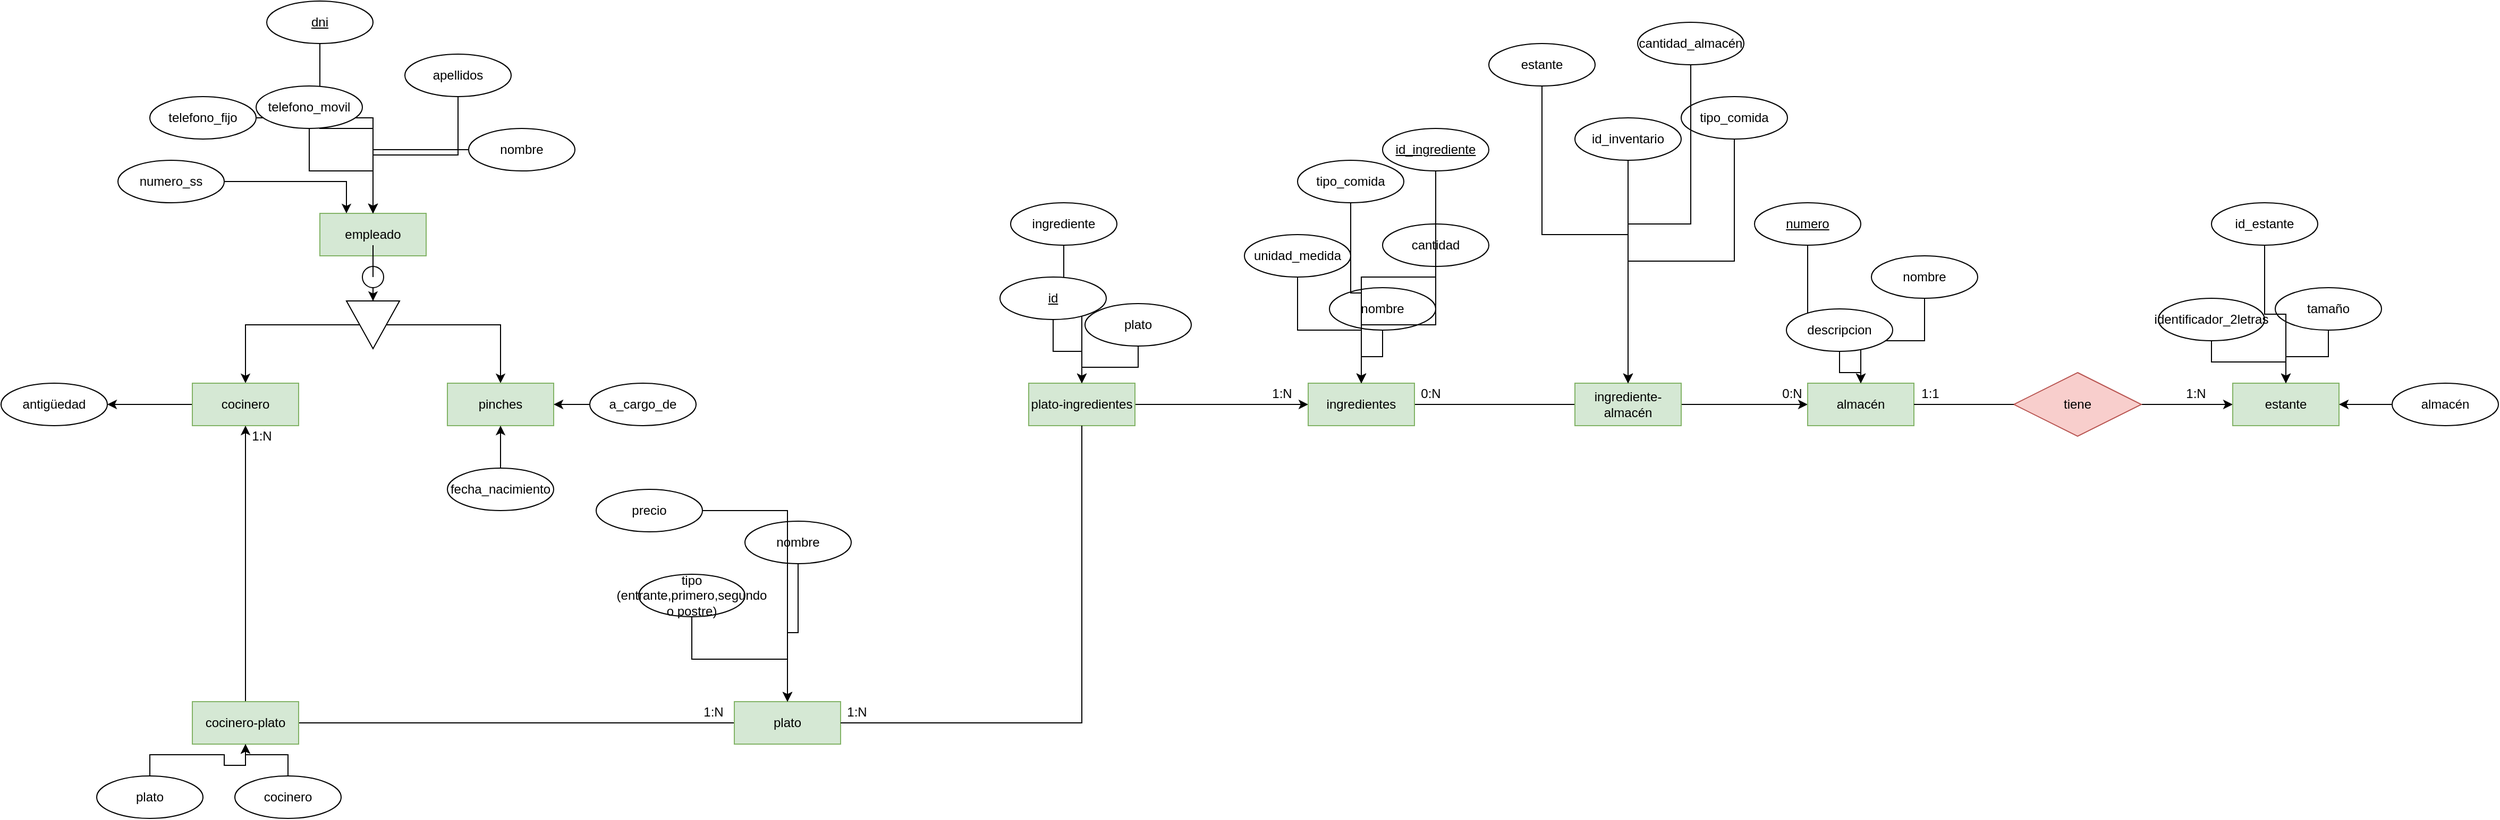 <mxfile version="15.4.0" type="device"><diagram id="g11JvXkjhrrvwWqLlyCQ" name="Página-1"><mxGraphModel dx="2310" dy="867" grid="1" gridSize="10" guides="1" tooltips="1" connect="1" arrows="1" fold="1" page="1" pageScale="1" pageWidth="827" pageHeight="1169" math="0" shadow="0"><root><mxCell id="0"/><mxCell id="1" parent="0"/><mxCell id="Ue7ODkaEjXVOca4Xw8Ct-16" style="edgeStyle=orthogonalEdgeStyle;rounded=0;orthogonalLoop=1;jettySize=auto;html=1;startArrow=none;" edge="1" parent="1" source="Ue7ODkaEjXVOca4Xw8Ct-21" target="Ue7ODkaEjXVOca4Xw8Ct-15"><mxGeometry relative="1" as="geometry"/></mxCell><mxCell id="Ue7ODkaEjXVOca4Xw8Ct-1" value="empleado" style="whiteSpace=wrap;html=1;align=center;fillColor=#d5e8d4;strokeColor=#82b366;" vertex="1" parent="1"><mxGeometry x="60" y="320" width="100" height="40" as="geometry"/></mxCell><mxCell id="Ue7ODkaEjXVOca4Xw8Ct-9" style="edgeStyle=orthogonalEdgeStyle;rounded=0;orthogonalLoop=1;jettySize=auto;html=1;" edge="1" parent="1" source="Ue7ODkaEjXVOca4Xw8Ct-2" target="Ue7ODkaEjXVOca4Xw8Ct-1"><mxGeometry relative="1" as="geometry"/></mxCell><mxCell id="Ue7ODkaEjXVOca4Xw8Ct-2" value="nombre" style="ellipse;whiteSpace=wrap;html=1;align=center;" vertex="1" parent="1"><mxGeometry x="200" y="240" width="100" height="40" as="geometry"/></mxCell><mxCell id="Ue7ODkaEjXVOca4Xw8Ct-10" style="edgeStyle=orthogonalEdgeStyle;rounded=0;orthogonalLoop=1;jettySize=auto;html=1;" edge="1" parent="1" source="Ue7ODkaEjXVOca4Xw8Ct-3" target="Ue7ODkaEjXVOca4Xw8Ct-1"><mxGeometry relative="1" as="geometry"/></mxCell><mxCell id="Ue7ODkaEjXVOca4Xw8Ct-3" value="apellidos" style="ellipse;whiteSpace=wrap;html=1;align=center;" vertex="1" parent="1"><mxGeometry x="140" y="170" width="100" height="40" as="geometry"/></mxCell><mxCell id="Ue7ODkaEjXVOca4Xw8Ct-8" style="edgeStyle=orthogonalEdgeStyle;rounded=0;orthogonalLoop=1;jettySize=auto;html=1;" edge="1" parent="1" source="Ue7ODkaEjXVOca4Xw8Ct-4" target="Ue7ODkaEjXVOca4Xw8Ct-1"><mxGeometry relative="1" as="geometry"/></mxCell><mxCell id="Ue7ODkaEjXVOca4Xw8Ct-4" value="&lt;u&gt;dni&lt;/u&gt;" style="ellipse;whiteSpace=wrap;html=1;align=center;" vertex="1" parent="1"><mxGeometry x="10" y="120" width="100" height="40" as="geometry"/></mxCell><mxCell id="Ue7ODkaEjXVOca4Xw8Ct-11" style="edgeStyle=orthogonalEdgeStyle;rounded=0;orthogonalLoop=1;jettySize=auto;html=1;entryX=0.25;entryY=0;entryDx=0;entryDy=0;" edge="1" parent="1" source="Ue7ODkaEjXVOca4Xw8Ct-5" target="Ue7ODkaEjXVOca4Xw8Ct-1"><mxGeometry relative="1" as="geometry"/></mxCell><mxCell id="Ue7ODkaEjXVOca4Xw8Ct-5" value="numero_ss" style="ellipse;whiteSpace=wrap;html=1;align=center;" vertex="1" parent="1"><mxGeometry x="-130" y="270" width="100" height="40" as="geometry"/></mxCell><mxCell id="Ue7ODkaEjXVOca4Xw8Ct-12" style="edgeStyle=orthogonalEdgeStyle;rounded=0;orthogonalLoop=1;jettySize=auto;html=1;" edge="1" parent="1" source="Ue7ODkaEjXVOca4Xw8Ct-6" target="Ue7ODkaEjXVOca4Xw8Ct-1"><mxGeometry relative="1" as="geometry"/></mxCell><mxCell id="Ue7ODkaEjXVOca4Xw8Ct-6" value="telefono_fijo" style="ellipse;whiteSpace=wrap;html=1;align=center;" vertex="1" parent="1"><mxGeometry x="-100" y="210" width="100" height="40" as="geometry"/></mxCell><mxCell id="Ue7ODkaEjXVOca4Xw8Ct-13" style="edgeStyle=orthogonalEdgeStyle;rounded=0;orthogonalLoop=1;jettySize=auto;html=1;" edge="1" parent="1" source="Ue7ODkaEjXVOca4Xw8Ct-7" target="Ue7ODkaEjXVOca4Xw8Ct-1"><mxGeometry relative="1" as="geometry"/></mxCell><mxCell id="Ue7ODkaEjXVOca4Xw8Ct-7" value="telefono_movil" style="ellipse;whiteSpace=wrap;html=1;align=center;" vertex="1" parent="1"><mxGeometry y="200" width="100" height="40" as="geometry"/></mxCell><mxCell id="Ue7ODkaEjXVOca4Xw8Ct-18" style="edgeStyle=orthogonalEdgeStyle;rounded=0;orthogonalLoop=1;jettySize=auto;html=1;" edge="1" parent="1" source="Ue7ODkaEjXVOca4Xw8Ct-15" target="Ue7ODkaEjXVOca4Xw8Ct-17"><mxGeometry relative="1" as="geometry"/></mxCell><mxCell id="Ue7ODkaEjXVOca4Xw8Ct-24" style="edgeStyle=orthogonalEdgeStyle;rounded=0;orthogonalLoop=1;jettySize=auto;html=1;" edge="1" parent="1" source="Ue7ODkaEjXVOca4Xw8Ct-15" target="Ue7ODkaEjXVOca4Xw8Ct-23"><mxGeometry relative="1" as="geometry"/></mxCell><mxCell id="Ue7ODkaEjXVOca4Xw8Ct-15" value="" style="triangle;whiteSpace=wrap;html=1;rotation=90;" vertex="1" parent="1"><mxGeometry x="87.5" y="400" width="45" height="50" as="geometry"/></mxCell><mxCell id="Ue7ODkaEjXVOca4Xw8Ct-20" style="edgeStyle=orthogonalEdgeStyle;rounded=0;orthogonalLoop=1;jettySize=auto;html=1;" edge="1" parent="1" source="Ue7ODkaEjXVOca4Xw8Ct-17" target="Ue7ODkaEjXVOca4Xw8Ct-19"><mxGeometry relative="1" as="geometry"/></mxCell><mxCell id="Ue7ODkaEjXVOca4Xw8Ct-17" value="cocinero" style="whiteSpace=wrap;html=1;align=center;fillColor=#d5e8d4;strokeColor=#82b366;" vertex="1" parent="1"><mxGeometry x="-60" y="480" width="100" height="40" as="geometry"/></mxCell><mxCell id="Ue7ODkaEjXVOca4Xw8Ct-19" value="antigüedad" style="ellipse;whiteSpace=wrap;html=1;align=center;" vertex="1" parent="1"><mxGeometry x="-240" y="480" width="100" height="40" as="geometry"/></mxCell><mxCell id="Ue7ODkaEjXVOca4Xw8Ct-21" value="" style="ellipse;whiteSpace=wrap;html=1;aspect=fixed;" vertex="1" parent="1"><mxGeometry x="100" y="370" width="20" height="20" as="geometry"/></mxCell><mxCell id="Ue7ODkaEjXVOca4Xw8Ct-22" value="" style="edgeStyle=orthogonalEdgeStyle;rounded=0;orthogonalLoop=1;jettySize=auto;html=1;endArrow=none;" edge="1" parent="1" source="Ue7ODkaEjXVOca4Xw8Ct-1" target="Ue7ODkaEjXVOca4Xw8Ct-21"><mxGeometry relative="1" as="geometry"><mxPoint x="110" y="360" as="sourcePoint"/><mxPoint x="110" y="402.5" as="targetPoint"/></mxGeometry></mxCell><mxCell id="Ue7ODkaEjXVOca4Xw8Ct-23" value="pinches" style="whiteSpace=wrap;html=1;align=center;fillColor=#d5e8d4;strokeColor=#82b366;" vertex="1" parent="1"><mxGeometry x="180" y="480" width="100" height="40" as="geometry"/></mxCell><mxCell id="Ue7ODkaEjXVOca4Xw8Ct-27" style="edgeStyle=orthogonalEdgeStyle;rounded=0;orthogonalLoop=1;jettySize=auto;html=1;" edge="1" parent="1" source="Ue7ODkaEjXVOca4Xw8Ct-26" target="Ue7ODkaEjXVOca4Xw8Ct-23"><mxGeometry relative="1" as="geometry"/></mxCell><mxCell id="Ue7ODkaEjXVOca4Xw8Ct-26" value="fecha_nacimiento" style="ellipse;whiteSpace=wrap;html=1;align=center;" vertex="1" parent="1"><mxGeometry x="180" y="560" width="100" height="40" as="geometry"/></mxCell><mxCell id="Ue7ODkaEjXVOca4Xw8Ct-37" style="edgeStyle=orthogonalEdgeStyle;rounded=0;orthogonalLoop=1;jettySize=auto;html=1;startArrow=none;" edge="1" parent="1" source="Ue7ODkaEjXVOca4Xw8Ct-41" target="Ue7ODkaEjXVOca4Xw8Ct-36"><mxGeometry relative="1" as="geometry"/></mxCell><mxCell id="Ue7ODkaEjXVOca4Xw8Ct-93" style="edgeStyle=orthogonalEdgeStyle;rounded=0;orthogonalLoop=1;jettySize=auto;html=1;entryX=0.5;entryY=1;entryDx=0;entryDy=0;" edge="1" parent="1" source="Ue7ODkaEjXVOca4Xw8Ct-29" target="Ue7ODkaEjXVOca4Xw8Ct-17"><mxGeometry relative="1" as="geometry"/></mxCell><mxCell id="Ue7ODkaEjXVOca4Xw8Ct-29" value="plato" style="whiteSpace=wrap;html=1;align=center;fillColor=#d5e8d4;strokeColor=#82b366;" vertex="1" parent="1"><mxGeometry x="450" y="780" width="100" height="40" as="geometry"/></mxCell><mxCell id="Ue7ODkaEjXVOca4Xw8Ct-31" style="edgeStyle=orthogonalEdgeStyle;rounded=0;orthogonalLoop=1;jettySize=auto;html=1;" edge="1" parent="1" source="Ue7ODkaEjXVOca4Xw8Ct-30" target="Ue7ODkaEjXVOca4Xw8Ct-29"><mxGeometry relative="1" as="geometry"/></mxCell><mxCell id="Ue7ODkaEjXVOca4Xw8Ct-30" value="nombre" style="ellipse;whiteSpace=wrap;html=1;align=center;" vertex="1" parent="1"><mxGeometry x="460" y="610" width="100" height="40" as="geometry"/></mxCell><mxCell id="Ue7ODkaEjXVOca4Xw8Ct-35" style="edgeStyle=orthogonalEdgeStyle;rounded=0;orthogonalLoop=1;jettySize=auto;html=1;" edge="1" parent="1" source="Ue7ODkaEjXVOca4Xw8Ct-32" target="Ue7ODkaEjXVOca4Xw8Ct-29"><mxGeometry relative="1" as="geometry"/></mxCell><mxCell id="Ue7ODkaEjXVOca4Xw8Ct-32" value="precio" style="ellipse;whiteSpace=wrap;html=1;align=center;" vertex="1" parent="1"><mxGeometry x="320" y="580" width="100" height="40" as="geometry"/></mxCell><mxCell id="Ue7ODkaEjXVOca4Xw8Ct-34" style="edgeStyle=orthogonalEdgeStyle;rounded=0;orthogonalLoop=1;jettySize=auto;html=1;" edge="1" parent="1" source="Ue7ODkaEjXVOca4Xw8Ct-33" target="Ue7ODkaEjXVOca4Xw8Ct-29"><mxGeometry relative="1" as="geometry"/></mxCell><mxCell id="Ue7ODkaEjXVOca4Xw8Ct-33" value="tipo (entrante,primero,segundo o postre)" style="ellipse;whiteSpace=wrap;html=1;align=center;" vertex="1" parent="1"><mxGeometry x="360" y="660" width="100" height="40" as="geometry"/></mxCell><mxCell id="Ue7ODkaEjXVOca4Xw8Ct-67" style="edgeStyle=orthogonalEdgeStyle;rounded=0;orthogonalLoop=1;jettySize=auto;html=1;" edge="1" parent="1" source="Ue7ODkaEjXVOca4Xw8Ct-36" target="Ue7ODkaEjXVOca4Xw8Ct-60"><mxGeometry relative="1" as="geometry"/></mxCell><mxCell id="Ue7ODkaEjXVOca4Xw8Ct-36" value="ingredientes" style="whiteSpace=wrap;html=1;align=center;fillColor=#d5e8d4;strokeColor=#82b366;" vertex="1" parent="1"><mxGeometry x="990" y="480" width="100" height="40" as="geometry"/></mxCell><mxCell id="Ue7ODkaEjXVOca4Xw8Ct-38" value="1:N" style="text;html=1;resizable=0;autosize=1;align=center;verticalAlign=middle;points=[];fillColor=none;strokeColor=none;rounded=0;" vertex="1" parent="1"><mxGeometry x="950" y="480" width="30" height="20" as="geometry"/></mxCell><mxCell id="Ue7ODkaEjXVOca4Xw8Ct-39" value="1:N" style="text;html=1;resizable=0;autosize=1;align=center;verticalAlign=middle;points=[];fillColor=none;strokeColor=none;rounded=0;" vertex="1" parent="1"><mxGeometry x="550" y="780" width="30" height="20" as="geometry"/></mxCell><mxCell id="Ue7ODkaEjXVOca4Xw8Ct-41" value="plato-ingredientes" style="whiteSpace=wrap;html=1;align=center;fillColor=#d5e8d4;strokeColor=#82b366;" vertex="1" parent="1"><mxGeometry x="727" y="480" width="100" height="40" as="geometry"/></mxCell><mxCell id="Ue7ODkaEjXVOca4Xw8Ct-42" value="" style="edgeStyle=orthogonalEdgeStyle;rounded=0;orthogonalLoop=1;jettySize=auto;html=1;endArrow=none;" edge="1" parent="1" source="Ue7ODkaEjXVOca4Xw8Ct-29" target="Ue7ODkaEjXVOca4Xw8Ct-41"><mxGeometry relative="1" as="geometry"><mxPoint x="620" y="500" as="sourcePoint"/><mxPoint x="920" y="500" as="targetPoint"/></mxGeometry></mxCell><mxCell id="Ue7ODkaEjXVOca4Xw8Ct-46" style="edgeStyle=orthogonalEdgeStyle;rounded=0;orthogonalLoop=1;jettySize=auto;html=1;" edge="1" parent="1" source="Ue7ODkaEjXVOca4Xw8Ct-43" target="Ue7ODkaEjXVOca4Xw8Ct-41"><mxGeometry relative="1" as="geometry"/></mxCell><mxCell id="Ue7ODkaEjXVOca4Xw8Ct-43" value="ingrediente" style="ellipse;whiteSpace=wrap;html=1;align=center;" vertex="1" parent="1"><mxGeometry x="710" y="310" width="100" height="40" as="geometry"/></mxCell><mxCell id="Ue7ODkaEjXVOca4Xw8Ct-47" style="edgeStyle=orthogonalEdgeStyle;rounded=0;orthogonalLoop=1;jettySize=auto;html=1;" edge="1" parent="1" source="Ue7ODkaEjXVOca4Xw8Ct-44" target="Ue7ODkaEjXVOca4Xw8Ct-41"><mxGeometry relative="1" as="geometry"/></mxCell><mxCell id="Ue7ODkaEjXVOca4Xw8Ct-44" value="plato" style="ellipse;whiteSpace=wrap;html=1;align=center;" vertex="1" parent="1"><mxGeometry x="780" y="405" width="100" height="40" as="geometry"/></mxCell><mxCell id="Ue7ODkaEjXVOca4Xw8Ct-49" style="edgeStyle=orthogonalEdgeStyle;rounded=0;orthogonalLoop=1;jettySize=auto;html=1;" edge="1" parent="1" source="Ue7ODkaEjXVOca4Xw8Ct-45" target="Ue7ODkaEjXVOca4Xw8Ct-41"><mxGeometry relative="1" as="geometry"/></mxCell><mxCell id="Ue7ODkaEjXVOca4Xw8Ct-45" value="&lt;u&gt;id&lt;/u&gt;" style="ellipse;whiteSpace=wrap;html=1;align=center;" vertex="1" parent="1"><mxGeometry x="700" y="380" width="100" height="40" as="geometry"/></mxCell><mxCell id="Ue7ODkaEjXVOca4Xw8Ct-55" style="edgeStyle=orthogonalEdgeStyle;rounded=0;orthogonalLoop=1;jettySize=auto;html=1;" edge="1" parent="1" source="Ue7ODkaEjXVOca4Xw8Ct-50" target="Ue7ODkaEjXVOca4Xw8Ct-36"><mxGeometry relative="1" as="geometry"/></mxCell><mxCell id="Ue7ODkaEjXVOca4Xw8Ct-50" value="nombre" style="ellipse;whiteSpace=wrap;html=1;align=center;" vertex="1" parent="1"><mxGeometry x="1010" y="390" width="100" height="40" as="geometry"/></mxCell><mxCell id="Ue7ODkaEjXVOca4Xw8Ct-54" style="edgeStyle=orthogonalEdgeStyle;rounded=0;orthogonalLoop=1;jettySize=auto;html=1;" edge="1" parent="1" source="Ue7ODkaEjXVOca4Xw8Ct-51" target="Ue7ODkaEjXVOca4Xw8Ct-36"><mxGeometry relative="1" as="geometry"/></mxCell><mxCell id="Ue7ODkaEjXVOca4Xw8Ct-51" value="unidad_medida" style="ellipse;whiteSpace=wrap;html=1;align=center;" vertex="1" parent="1"><mxGeometry x="930" y="340" width="100" height="40" as="geometry"/></mxCell><mxCell id="Ue7ODkaEjXVOca4Xw8Ct-56" style="edgeStyle=orthogonalEdgeStyle;rounded=0;orthogonalLoop=1;jettySize=auto;html=1;" edge="1" parent="1" source="Ue7ODkaEjXVOca4Xw8Ct-52" target="Ue7ODkaEjXVOca4Xw8Ct-36"><mxGeometry relative="1" as="geometry"/></mxCell><mxCell id="Ue7ODkaEjXVOca4Xw8Ct-52" value="cantidad" style="ellipse;whiteSpace=wrap;html=1;align=center;" vertex="1" parent="1"><mxGeometry x="1060" y="330" width="100" height="40" as="geometry"/></mxCell><mxCell id="Ue7ODkaEjXVOca4Xw8Ct-57" style="edgeStyle=orthogonalEdgeStyle;rounded=0;orthogonalLoop=1;jettySize=auto;html=1;" edge="1" parent="1" source="Ue7ODkaEjXVOca4Xw8Ct-53" target="Ue7ODkaEjXVOca4Xw8Ct-36"><mxGeometry relative="1" as="geometry"/></mxCell><mxCell id="Ue7ODkaEjXVOca4Xw8Ct-53" value="tipo_comida" style="ellipse;whiteSpace=wrap;html=1;align=center;" vertex="1" parent="1"><mxGeometry x="980" y="270" width="100" height="40" as="geometry"/></mxCell><mxCell id="Ue7ODkaEjXVOca4Xw8Ct-59" style="edgeStyle=orthogonalEdgeStyle;rounded=0;orthogonalLoop=1;jettySize=auto;html=1;" edge="1" parent="1" source="Ue7ODkaEjXVOca4Xw8Ct-58" target="Ue7ODkaEjXVOca4Xw8Ct-36"><mxGeometry relative="1" as="geometry"/></mxCell><mxCell id="Ue7ODkaEjXVOca4Xw8Ct-58" value="&lt;u&gt;id_ingrediente&lt;/u&gt;" style="ellipse;whiteSpace=wrap;html=1;align=center;" vertex="1" parent="1"><mxGeometry x="1060" y="240" width="100" height="40" as="geometry"/></mxCell><mxCell id="Ue7ODkaEjXVOca4Xw8Ct-82" style="edgeStyle=orthogonalEdgeStyle;rounded=0;orthogonalLoop=1;jettySize=auto;html=1;startArrow=none;" edge="1" parent="1" source="Ue7ODkaEjXVOca4Xw8Ct-85" target="Ue7ODkaEjXVOca4Xw8Ct-77"><mxGeometry relative="1" as="geometry"/></mxCell><mxCell id="Ue7ODkaEjXVOca4Xw8Ct-60" value="almacén" style="whiteSpace=wrap;html=1;align=center;fillColor=#d5e8d4;strokeColor=#82b366;" vertex="1" parent="1"><mxGeometry x="1460" y="480" width="100" height="40" as="geometry"/></mxCell><mxCell id="Ue7ODkaEjXVOca4Xw8Ct-65" style="edgeStyle=orthogonalEdgeStyle;rounded=0;orthogonalLoop=1;jettySize=auto;html=1;" edge="1" parent="1" source="Ue7ODkaEjXVOca4Xw8Ct-61" target="Ue7ODkaEjXVOca4Xw8Ct-60"><mxGeometry relative="1" as="geometry"/></mxCell><mxCell id="Ue7ODkaEjXVOca4Xw8Ct-61" value="nombre" style="ellipse;whiteSpace=wrap;html=1;align=center;" vertex="1" parent="1"><mxGeometry x="1520" y="360" width="100" height="40" as="geometry"/></mxCell><mxCell id="Ue7ODkaEjXVOca4Xw8Ct-66" style="edgeStyle=orthogonalEdgeStyle;rounded=0;orthogonalLoop=1;jettySize=auto;html=1;" edge="1" parent="1" source="Ue7ODkaEjXVOca4Xw8Ct-62" target="Ue7ODkaEjXVOca4Xw8Ct-60"><mxGeometry relative="1" as="geometry"/></mxCell><mxCell id="Ue7ODkaEjXVOca4Xw8Ct-62" value="&lt;u&gt;numero&lt;/u&gt;" style="ellipse;whiteSpace=wrap;html=1;align=center;" vertex="1" parent="1"><mxGeometry x="1410" y="310" width="100" height="40" as="geometry"/></mxCell><mxCell id="Ue7ODkaEjXVOca4Xw8Ct-64" style="edgeStyle=orthogonalEdgeStyle;rounded=0;orthogonalLoop=1;jettySize=auto;html=1;" edge="1" parent="1" source="Ue7ODkaEjXVOca4Xw8Ct-63" target="Ue7ODkaEjXVOca4Xw8Ct-60"><mxGeometry relative="1" as="geometry"/></mxCell><mxCell id="Ue7ODkaEjXVOca4Xw8Ct-63" value="descripcion" style="ellipse;whiteSpace=wrap;html=1;align=center;" vertex="1" parent="1"><mxGeometry x="1440" y="410" width="100" height="40" as="geometry"/></mxCell><mxCell id="Ue7ODkaEjXVOca4Xw8Ct-68" value="0:N" style="text;html=1;resizable=0;autosize=1;align=center;verticalAlign=middle;points=[];fillColor=none;strokeColor=none;rounded=0;" vertex="1" parent="1"><mxGeometry x="1430" y="480" width="30" height="20" as="geometry"/></mxCell><mxCell id="Ue7ODkaEjXVOca4Xw8Ct-69" value="0:N" style="text;html=1;resizable=0;autosize=1;align=center;verticalAlign=middle;points=[];fillColor=none;strokeColor=none;rounded=0;" vertex="1" parent="1"><mxGeometry x="1090" y="480" width="30" height="20" as="geometry"/></mxCell><mxCell id="Ue7ODkaEjXVOca4Xw8Ct-70" value="ingrediente-almacén" style="whiteSpace=wrap;html=1;align=center;fillColor=#d5e8d4;strokeColor=#82b366;" vertex="1" parent="1"><mxGeometry x="1241" y="480" width="100" height="40" as="geometry"/></mxCell><mxCell id="Ue7ODkaEjXVOca4Xw8Ct-75" style="edgeStyle=orthogonalEdgeStyle;rounded=0;orthogonalLoop=1;jettySize=auto;html=1;" edge="1" parent="1" source="Ue7ODkaEjXVOca4Xw8Ct-71" target="Ue7ODkaEjXVOca4Xw8Ct-70"><mxGeometry relative="1" as="geometry"/></mxCell><mxCell id="Ue7ODkaEjXVOca4Xw8Ct-71" value="tipo_comida" style="ellipse;whiteSpace=wrap;html=1;align=center;" vertex="1" parent="1"><mxGeometry x="1341" y="210" width="100" height="40" as="geometry"/></mxCell><mxCell id="Ue7ODkaEjXVOca4Xw8Ct-74" style="edgeStyle=orthogonalEdgeStyle;rounded=0;orthogonalLoop=1;jettySize=auto;html=1;" edge="1" parent="1" source="Ue7ODkaEjXVOca4Xw8Ct-72" target="Ue7ODkaEjXVOca4Xw8Ct-70"><mxGeometry relative="1" as="geometry"/></mxCell><mxCell id="Ue7ODkaEjXVOca4Xw8Ct-72" value="estante" style="ellipse;whiteSpace=wrap;html=1;align=center;" vertex="1" parent="1"><mxGeometry x="1160" y="160" width="100" height="40" as="geometry"/></mxCell><mxCell id="Ue7ODkaEjXVOca4Xw8Ct-76" style="edgeStyle=orthogonalEdgeStyle;rounded=0;orthogonalLoop=1;jettySize=auto;html=1;" edge="1" parent="1" source="Ue7ODkaEjXVOca4Xw8Ct-73" target="Ue7ODkaEjXVOca4Xw8Ct-70"><mxGeometry relative="1" as="geometry"/></mxCell><mxCell id="Ue7ODkaEjXVOca4Xw8Ct-73" value="id_inventario" style="ellipse;whiteSpace=wrap;html=1;align=center;" vertex="1" parent="1"><mxGeometry x="1241" y="230" width="100" height="40" as="geometry"/></mxCell><mxCell id="Ue7ODkaEjXVOca4Xw8Ct-77" value="estante" style="whiteSpace=wrap;html=1;align=center;fillColor=#d5e8d4;strokeColor=#82b366;" vertex="1" parent="1"><mxGeometry x="1860" y="480" width="100" height="40" as="geometry"/></mxCell><mxCell id="Ue7ODkaEjXVOca4Xw8Ct-80" style="edgeStyle=orthogonalEdgeStyle;rounded=0;orthogonalLoop=1;jettySize=auto;html=1;" edge="1" parent="1" source="Ue7ODkaEjXVOca4Xw8Ct-78" target="Ue7ODkaEjXVOca4Xw8Ct-77"><mxGeometry relative="1" as="geometry"/></mxCell><mxCell id="Ue7ODkaEjXVOca4Xw8Ct-78" value="identificador_2letras" style="ellipse;whiteSpace=wrap;html=1;align=center;" vertex="1" parent="1"><mxGeometry x="1790" y="400" width="100" height="40" as="geometry"/></mxCell><mxCell id="Ue7ODkaEjXVOca4Xw8Ct-81" style="edgeStyle=orthogonalEdgeStyle;rounded=0;orthogonalLoop=1;jettySize=auto;html=1;" edge="1" parent="1" source="Ue7ODkaEjXVOca4Xw8Ct-79" target="Ue7ODkaEjXVOca4Xw8Ct-77"><mxGeometry relative="1" as="geometry"/></mxCell><mxCell id="Ue7ODkaEjXVOca4Xw8Ct-79" value="tamaño" style="ellipse;whiteSpace=wrap;html=1;align=center;" vertex="1" parent="1"><mxGeometry x="1900" y="390" width="100" height="40" as="geometry"/></mxCell><mxCell id="Ue7ODkaEjXVOca4Xw8Ct-84" style="edgeStyle=orthogonalEdgeStyle;rounded=0;orthogonalLoop=1;jettySize=auto;html=1;" edge="1" parent="1" source="Ue7ODkaEjXVOca4Xw8Ct-83" target="Ue7ODkaEjXVOca4Xw8Ct-77"><mxGeometry relative="1" as="geometry"/></mxCell><mxCell id="Ue7ODkaEjXVOca4Xw8Ct-83" value="id_estante" style="ellipse;whiteSpace=wrap;html=1;align=center;" vertex="1" parent="1"><mxGeometry x="1840" y="310" width="100" height="40" as="geometry"/></mxCell><mxCell id="Ue7ODkaEjXVOca4Xw8Ct-85" value="tiene" style="shape=rhombus;perimeter=rhombusPerimeter;whiteSpace=wrap;html=1;align=center;fillColor=#f8cecc;strokeColor=#b85450;" vertex="1" parent="1"><mxGeometry x="1654" y="470" width="120" height="60" as="geometry"/></mxCell><mxCell id="Ue7ODkaEjXVOca4Xw8Ct-86" value="" style="edgeStyle=orthogonalEdgeStyle;rounded=0;orthogonalLoop=1;jettySize=auto;html=1;endArrow=none;" edge="1" parent="1" source="Ue7ODkaEjXVOca4Xw8Ct-60" target="Ue7ODkaEjXVOca4Xw8Ct-85"><mxGeometry relative="1" as="geometry"><mxPoint x="1560" y="500" as="sourcePoint"/><mxPoint x="1850" y="500" as="targetPoint"/></mxGeometry></mxCell><mxCell id="Ue7ODkaEjXVOca4Xw8Ct-87" value="1:N" style="text;html=1;resizable=0;autosize=1;align=center;verticalAlign=middle;points=[];fillColor=none;strokeColor=none;rounded=0;" vertex="1" parent="1"><mxGeometry x="1810" y="480" width="30" height="20" as="geometry"/></mxCell><mxCell id="Ue7ODkaEjXVOca4Xw8Ct-88" value="1:1" style="text;html=1;resizable=0;autosize=1;align=center;verticalAlign=middle;points=[];fillColor=none;strokeColor=none;rounded=0;" vertex="1" parent="1"><mxGeometry x="1560" y="480" width="30" height="20" as="geometry"/></mxCell><mxCell id="Ue7ODkaEjXVOca4Xw8Ct-90" style="edgeStyle=orthogonalEdgeStyle;rounded=0;orthogonalLoop=1;jettySize=auto;html=1;" edge="1" parent="1" source="Ue7ODkaEjXVOca4Xw8Ct-89" target="Ue7ODkaEjXVOca4Xw8Ct-77"><mxGeometry relative="1" as="geometry"/></mxCell><mxCell id="Ue7ODkaEjXVOca4Xw8Ct-89" value="almacén" style="ellipse;whiteSpace=wrap;html=1;align=center;" vertex="1" parent="1"><mxGeometry x="2010" y="480" width="100" height="40" as="geometry"/></mxCell><mxCell id="Ue7ODkaEjXVOca4Xw8Ct-94" value="1:N" style="text;html=1;resizable=0;autosize=1;align=center;verticalAlign=middle;points=[];fillColor=none;strokeColor=none;rounded=0;" vertex="1" parent="1"><mxGeometry x="415" y="780" width="30" height="20" as="geometry"/></mxCell><mxCell id="Ue7ODkaEjXVOca4Xw8Ct-95" value="1:N" style="text;html=1;resizable=0;autosize=1;align=center;verticalAlign=middle;points=[];fillColor=none;strokeColor=none;rounded=0;" vertex="1" parent="1"><mxGeometry x="-10" y="520" width="30" height="20" as="geometry"/></mxCell><mxCell id="Ue7ODkaEjXVOca4Xw8Ct-96" value="cocinero-plato" style="whiteSpace=wrap;html=1;align=center;fillColor=#d5e8d4;strokeColor=#82b366;" vertex="1" parent="1"><mxGeometry x="-60" y="780" width="100" height="40" as="geometry"/></mxCell><mxCell id="Ue7ODkaEjXVOca4Xw8Ct-100" style="edgeStyle=orthogonalEdgeStyle;rounded=0;orthogonalLoop=1;jettySize=auto;html=1;" edge="1" parent="1" source="Ue7ODkaEjXVOca4Xw8Ct-97" target="Ue7ODkaEjXVOca4Xw8Ct-96"><mxGeometry relative="1" as="geometry"/></mxCell><mxCell id="Ue7ODkaEjXVOca4Xw8Ct-97" value="cocinero" style="ellipse;whiteSpace=wrap;html=1;align=center;" vertex="1" parent="1"><mxGeometry x="-20" y="850" width="100" height="40" as="geometry"/></mxCell><mxCell id="Ue7ODkaEjXVOca4Xw8Ct-99" style="edgeStyle=orthogonalEdgeStyle;rounded=0;orthogonalLoop=1;jettySize=auto;html=1;" edge="1" parent="1" source="Ue7ODkaEjXVOca4Xw8Ct-98" target="Ue7ODkaEjXVOca4Xw8Ct-96"><mxGeometry relative="1" as="geometry"/></mxCell><mxCell id="Ue7ODkaEjXVOca4Xw8Ct-98" value="plato" style="ellipse;whiteSpace=wrap;html=1;align=center;" vertex="1" parent="1"><mxGeometry x="-150" y="850" width="100" height="40" as="geometry"/></mxCell><mxCell id="Ue7ODkaEjXVOca4Xw8Ct-102" style="edgeStyle=orthogonalEdgeStyle;rounded=0;orthogonalLoop=1;jettySize=auto;html=1;" edge="1" parent="1" source="Ue7ODkaEjXVOca4Xw8Ct-101" target="Ue7ODkaEjXVOca4Xw8Ct-23"><mxGeometry relative="1" as="geometry"/></mxCell><mxCell id="Ue7ODkaEjXVOca4Xw8Ct-101" value="a_cargo_de" style="ellipse;whiteSpace=wrap;html=1;align=center;" vertex="1" parent="1"><mxGeometry x="314" y="480" width="100" height="40" as="geometry"/></mxCell><mxCell id="Ue7ODkaEjXVOca4Xw8Ct-112" style="edgeStyle=orthogonalEdgeStyle;rounded=0;orthogonalLoop=1;jettySize=auto;html=1;" edge="1" parent="1" source="Ue7ODkaEjXVOca4Xw8Ct-111" target="Ue7ODkaEjXVOca4Xw8Ct-70"><mxGeometry relative="1" as="geometry"/></mxCell><mxCell id="Ue7ODkaEjXVOca4Xw8Ct-111" value="cantidad_almacén" style="ellipse;whiteSpace=wrap;html=1;align=center;" vertex="1" parent="1"><mxGeometry x="1300" y="140" width="100" height="40" as="geometry"/></mxCell></root></mxGraphModel></diagram></mxfile>